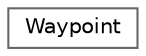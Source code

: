 digraph "Graphical Class Hierarchy"
{
 // LATEX_PDF_SIZE
  bgcolor="transparent";
  edge [fontname=Helvetica,fontsize=10,labelfontname=Helvetica,labelfontsize=10];
  node [fontname=Helvetica,fontsize=10,shape=box,height=0.2,width=0.4];
  rankdir="LR";
  Node0 [id="Node000000",label="Waypoint",height=0.2,width=0.4,color="grey40", fillcolor="white", style="filled",URL="$d9/d8c/classWaypoint.html",tooltip=" "];
}
